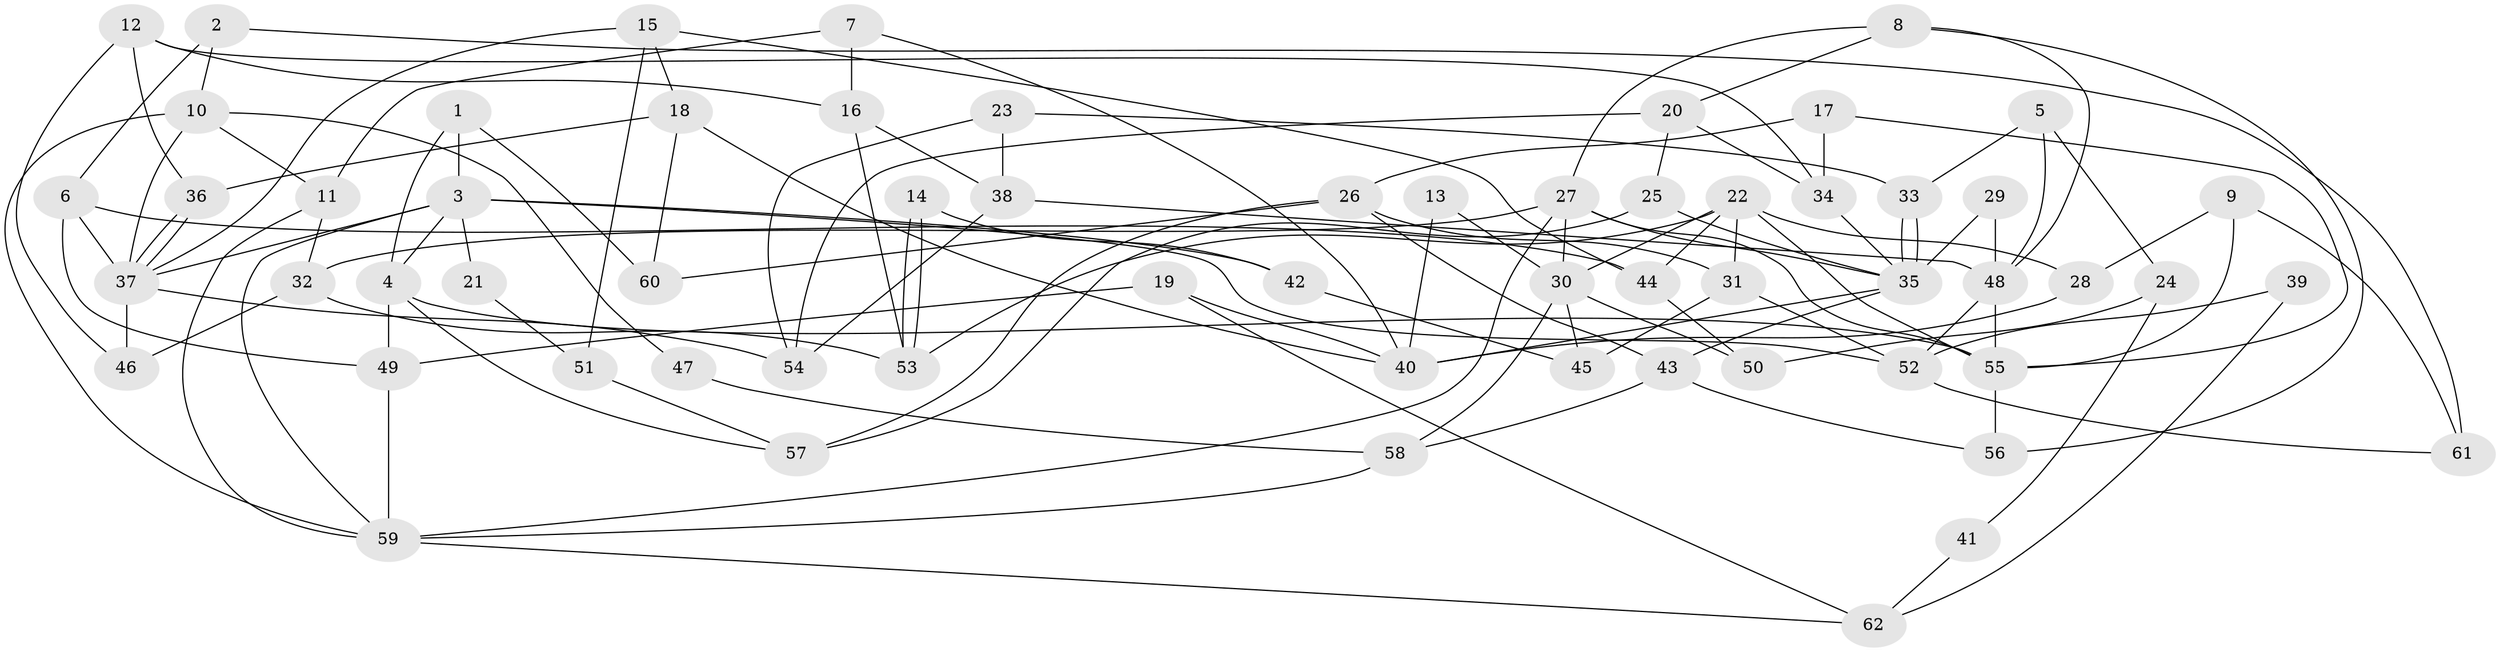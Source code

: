 // coarse degree distribution, {7: 0.16216216216216217, 5: 0.1891891891891892, 6: 0.16216216216216217, 3: 0.1891891891891892, 4: 0.10810810810810811, 2: 0.13513513513513514, 10: 0.05405405405405406}
// Generated by graph-tools (version 1.1) at 2025/42/03/06/25 10:42:01]
// undirected, 62 vertices, 124 edges
graph export_dot {
graph [start="1"]
  node [color=gray90,style=filled];
  1;
  2;
  3;
  4;
  5;
  6;
  7;
  8;
  9;
  10;
  11;
  12;
  13;
  14;
  15;
  16;
  17;
  18;
  19;
  20;
  21;
  22;
  23;
  24;
  25;
  26;
  27;
  28;
  29;
  30;
  31;
  32;
  33;
  34;
  35;
  36;
  37;
  38;
  39;
  40;
  41;
  42;
  43;
  44;
  45;
  46;
  47;
  48;
  49;
  50;
  51;
  52;
  53;
  54;
  55;
  56;
  57;
  58;
  59;
  60;
  61;
  62;
  1 -- 3;
  1 -- 60;
  1 -- 4;
  2 -- 6;
  2 -- 10;
  2 -- 61;
  3 -- 52;
  3 -- 37;
  3 -- 4;
  3 -- 21;
  3 -- 42;
  3 -- 59;
  4 -- 49;
  4 -- 55;
  4 -- 57;
  5 -- 33;
  5 -- 48;
  5 -- 24;
  6 -- 49;
  6 -- 37;
  6 -- 44;
  7 -- 11;
  7 -- 16;
  7 -- 40;
  8 -- 20;
  8 -- 27;
  8 -- 48;
  8 -- 56;
  9 -- 55;
  9 -- 28;
  9 -- 61;
  10 -- 37;
  10 -- 59;
  10 -- 11;
  10 -- 47;
  11 -- 59;
  11 -- 32;
  12 -- 36;
  12 -- 34;
  12 -- 16;
  12 -- 46;
  13 -- 30;
  13 -- 40;
  14 -- 53;
  14 -- 53;
  14 -- 42;
  15 -- 44;
  15 -- 37;
  15 -- 18;
  15 -- 51;
  16 -- 53;
  16 -- 38;
  17 -- 55;
  17 -- 34;
  17 -- 26;
  18 -- 40;
  18 -- 36;
  18 -- 60;
  19 -- 40;
  19 -- 49;
  19 -- 62;
  20 -- 25;
  20 -- 54;
  20 -- 34;
  21 -- 51;
  22 -- 30;
  22 -- 53;
  22 -- 28;
  22 -- 31;
  22 -- 44;
  22 -- 55;
  23 -- 54;
  23 -- 38;
  23 -- 33;
  24 -- 50;
  24 -- 41;
  25 -- 35;
  25 -- 57;
  26 -- 31;
  26 -- 43;
  26 -- 57;
  26 -- 60;
  27 -- 35;
  27 -- 55;
  27 -- 30;
  27 -- 32;
  27 -- 59;
  28 -- 40;
  29 -- 48;
  29 -- 35;
  30 -- 58;
  30 -- 45;
  30 -- 50;
  31 -- 52;
  31 -- 45;
  32 -- 46;
  32 -- 53;
  33 -- 35;
  33 -- 35;
  34 -- 35;
  35 -- 43;
  35 -- 40;
  36 -- 37;
  36 -- 37;
  37 -- 46;
  37 -- 54;
  38 -- 48;
  38 -- 54;
  39 -- 62;
  39 -- 52;
  41 -- 62;
  42 -- 45;
  43 -- 56;
  43 -- 58;
  44 -- 50;
  47 -- 58;
  48 -- 55;
  48 -- 52;
  49 -- 59;
  51 -- 57;
  52 -- 61;
  55 -- 56;
  58 -- 59;
  59 -- 62;
}
